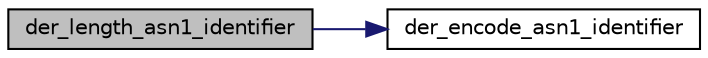digraph "der_length_asn1_identifier"
{
 // LATEX_PDF_SIZE
  edge [fontname="Helvetica",fontsize="10",labelfontname="Helvetica",labelfontsize="10"];
  node [fontname="Helvetica",fontsize="10",shape=record];
  rankdir="LR";
  Node0 [label="der_length_asn1_identifier",height=0.2,width=0.4,color="black", fillcolor="grey75", style="filled", fontcolor="black",tooltip="Determine the length required when encoding the ASN.1 Identifier."];
  Node0 -> Node1 [color="midnightblue",fontsize="10",style="solid",fontname="Helvetica"];
  Node1 [label="der_encode_asn1_identifier",height=0.2,width=0.4,color="black", fillcolor="white", style="filled",URL="$tomcrypt__private_8h.html#a093815c0cc44624723a3d668992b3008",tooltip="Encode the ASN.1 Identifier."];
}
